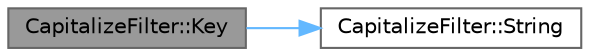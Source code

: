 digraph "CapitalizeFilter::Key"
{
 // LATEX_PDF_SIZE
  bgcolor="transparent";
  edge [fontname=Helvetica,fontsize=10,labelfontname=Helvetica,labelfontsize=10];
  node [fontname=Helvetica,fontsize=10,shape=box,height=0.2,width=0.4];
  rankdir="LR";
  Node1 [id="Node000001",label="CapitalizeFilter::Key",height=0.2,width=0.4,color="gray40", fillcolor="grey60", style="filled", fontcolor="black",tooltip=" "];
  Node1 -> Node2 [id="edge1_Node000001_Node000002",color="steelblue1",style="solid",tooltip=" "];
  Node2 [id="Node000002",label="CapitalizeFilter::String",height=0.2,width=0.4,color="grey40", fillcolor="white", style="filled",URL="$struct_capitalize_filter.html#a9888a3eadb5297cc06b76df470767b48",tooltip=" "];
}
